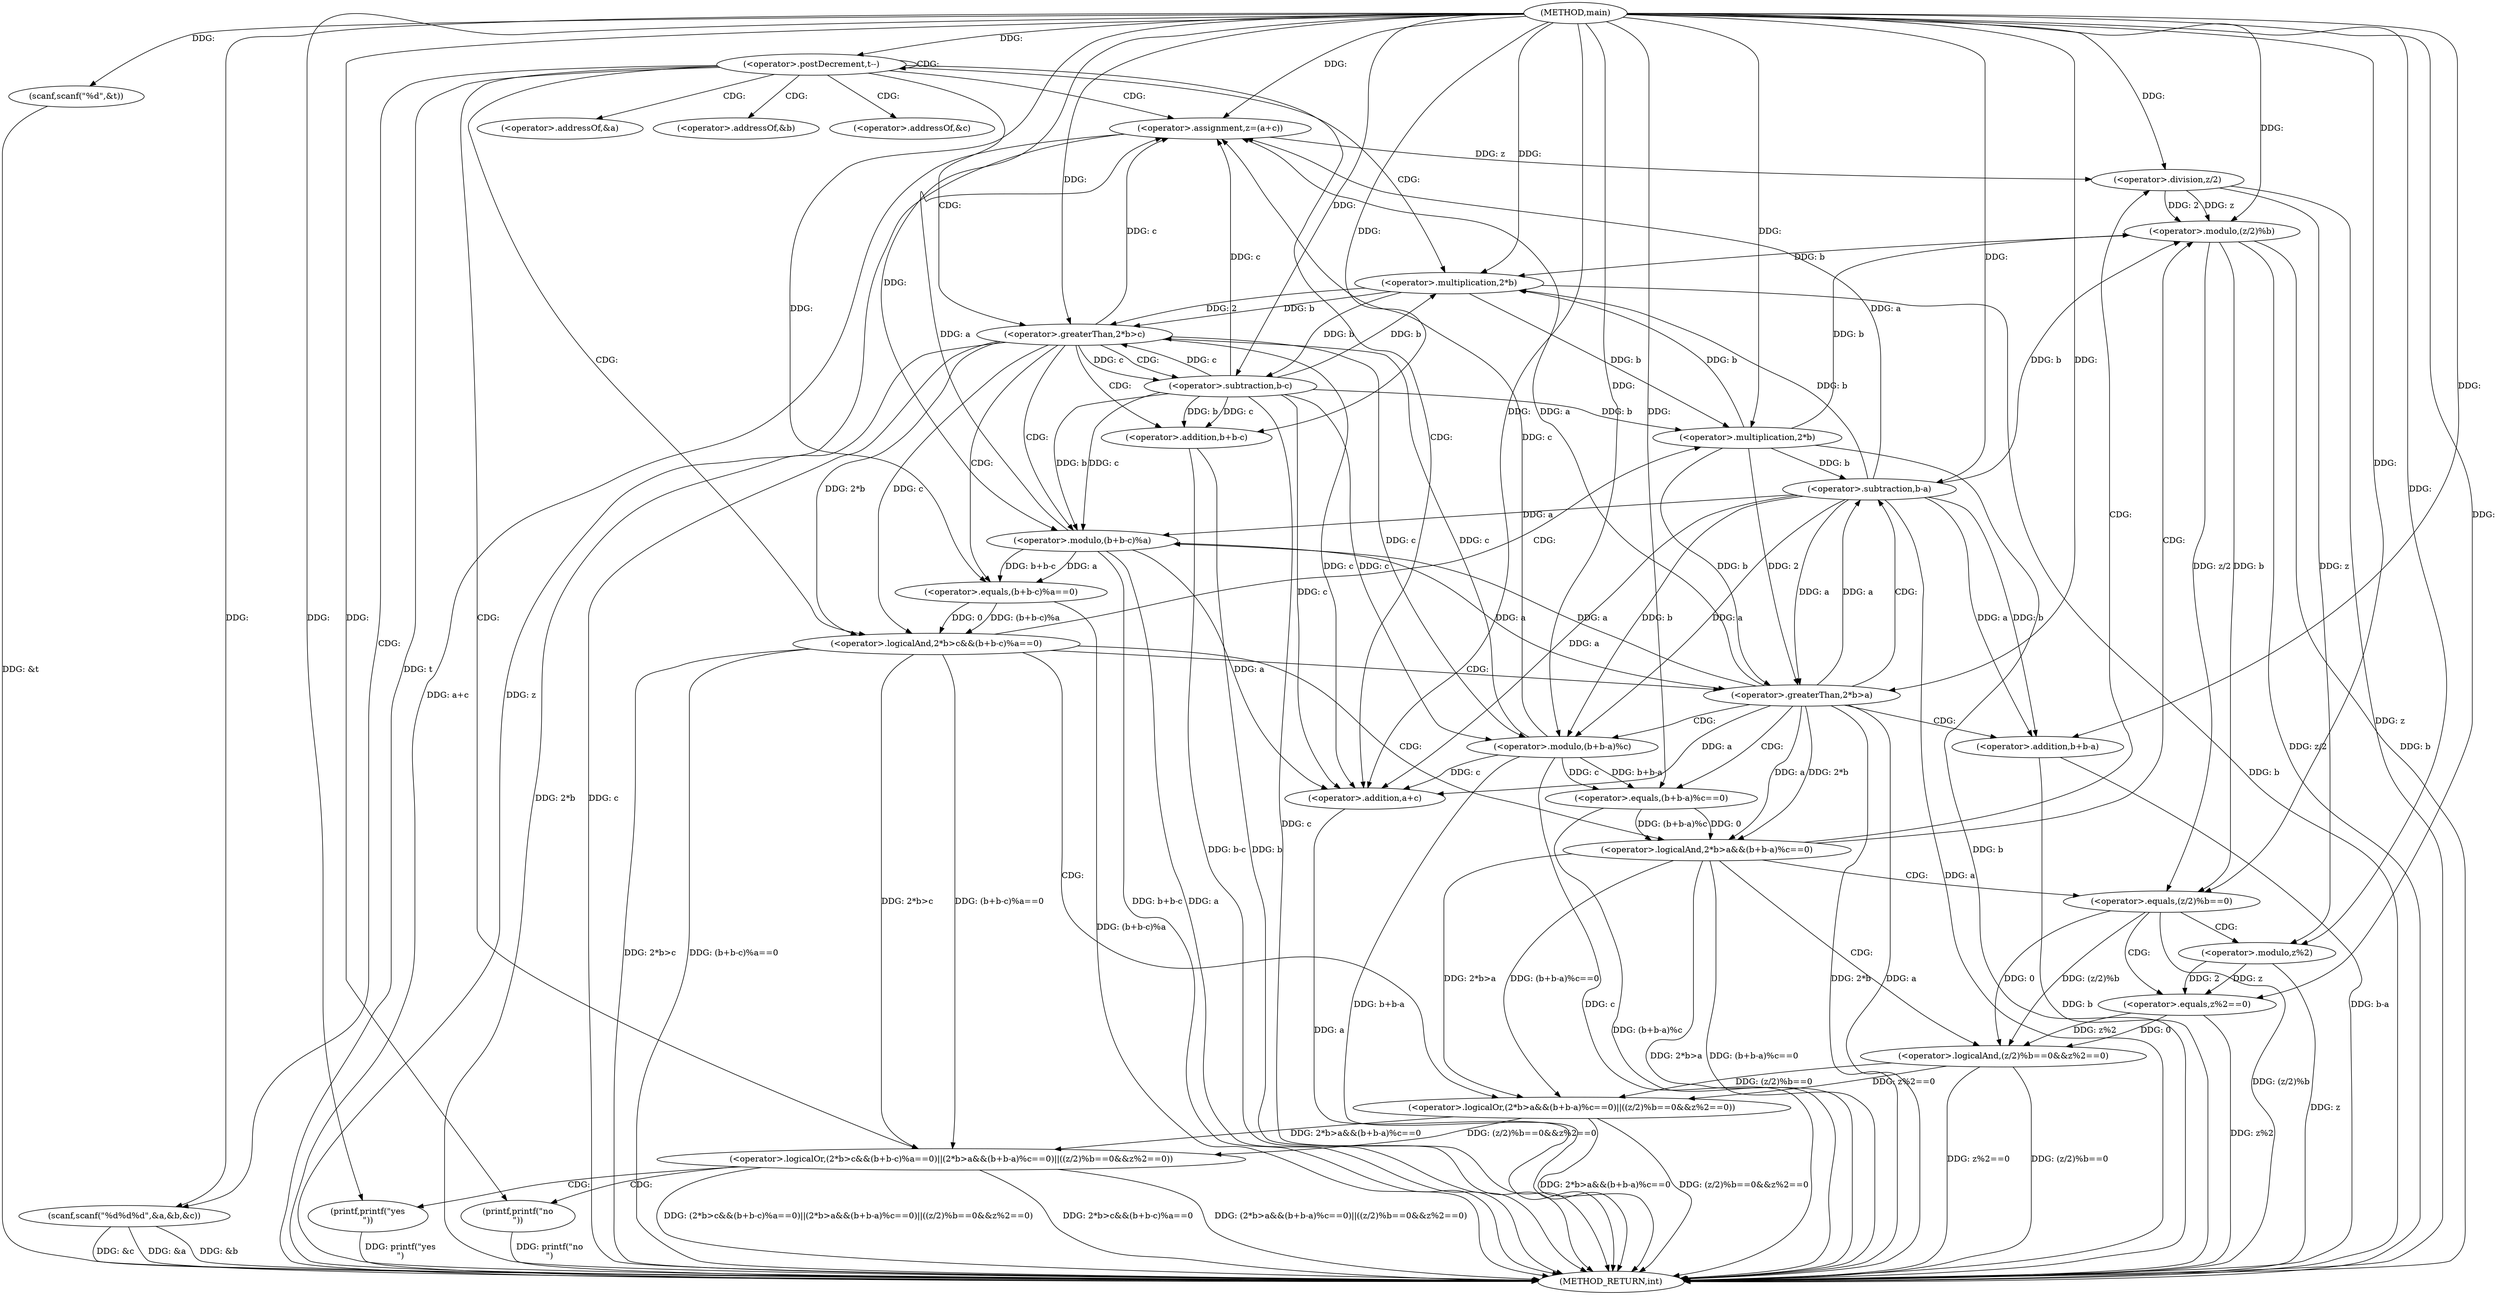digraph "main" {  
"1000101" [label = "(METHOD,main)" ]
"1000180" [label = "(METHOD_RETURN,int)" ]
"1000104" [label = "(scanf,scanf(\"%d\",&t))" ]
"1000109" [label = "(<operator>.postDecrement,t--)" ]
"1000115" [label = "(scanf,scanf(\"%d%d%d\",&a,&b,&c))" ]
"1000124" [label = "(<operator>.assignment,z=(a+c))" ]
"1000130" [label = "(<operator>.logicalOr,(2*b>c&&(b+b-c)%a==0)||(2*b>a&&(b+b-a)%c==0)||((z/2)%b==0&&z%2==0))" ]
"1000175" [label = "(printf,printf(\"yes\n\"))" ]
"1000126" [label = "(<operator>.addition,a+c)" ]
"1000178" [label = "(printf,printf(\"no\n\"))" ]
"1000131" [label = "(<operator>.logicalAnd,2*b>c&&(b+b-c)%a==0)" ]
"1000146" [label = "(<operator>.logicalOr,(2*b>a&&(b+b-a)%c==0)||((z/2)%b==0&&z%2==0))" ]
"1000132" [label = "(<operator>.greaterThan,2*b>c)" ]
"1000137" [label = "(<operator>.equals,(b+b-c)%a==0)" ]
"1000147" [label = "(<operator>.logicalAnd,2*b>a&&(b+b-a)%c==0)" ]
"1000162" [label = "(<operator>.logicalAnd,(z/2)%b==0&&z%2==0)" ]
"1000133" [label = "(<operator>.multiplication,2*b)" ]
"1000138" [label = "(<operator>.modulo,(b+b-c)%a)" ]
"1000148" [label = "(<operator>.greaterThan,2*b>a)" ]
"1000153" [label = "(<operator>.equals,(b+b-a)%c==0)" ]
"1000163" [label = "(<operator>.equals,(z/2)%b==0)" ]
"1000170" [label = "(<operator>.equals,z%2==0)" ]
"1000139" [label = "(<operator>.addition,b+b-c)" ]
"1000149" [label = "(<operator>.multiplication,2*b)" ]
"1000154" [label = "(<operator>.modulo,(b+b-a)%c)" ]
"1000164" [label = "(<operator>.modulo,(z/2)%b)" ]
"1000171" [label = "(<operator>.modulo,z%2)" ]
"1000141" [label = "(<operator>.subtraction,b-c)" ]
"1000155" [label = "(<operator>.addition,b+b-a)" ]
"1000165" [label = "(<operator>.division,z/2)" ]
"1000157" [label = "(<operator>.subtraction,b-a)" ]
"1000117" [label = "(<operator>.addressOf,&a)" ]
"1000119" [label = "(<operator>.addressOf,&b)" ]
"1000121" [label = "(<operator>.addressOf,&c)" ]
  "1000104" -> "1000180"  [ label = "DDG: &t"] 
  "1000109" -> "1000180"  [ label = "DDG: t"] 
  "1000115" -> "1000180"  [ label = "DDG: &a"] 
  "1000115" -> "1000180"  [ label = "DDG: &b"] 
  "1000115" -> "1000180"  [ label = "DDG: &c"] 
  "1000124" -> "1000180"  [ label = "DDG: z"] 
  "1000126" -> "1000180"  [ label = "DDG: a"] 
  "1000124" -> "1000180"  [ label = "DDG: a+c"] 
  "1000133" -> "1000180"  [ label = "DDG: b"] 
  "1000132" -> "1000180"  [ label = "DDG: 2*b"] 
  "1000132" -> "1000180"  [ label = "DDG: c"] 
  "1000131" -> "1000180"  [ label = "DDG: 2*b>c"] 
  "1000139" -> "1000180"  [ label = "DDG: b"] 
  "1000141" -> "1000180"  [ label = "DDG: c"] 
  "1000139" -> "1000180"  [ label = "DDG: b-c"] 
  "1000138" -> "1000180"  [ label = "DDG: b+b-c"] 
  "1000138" -> "1000180"  [ label = "DDG: a"] 
  "1000137" -> "1000180"  [ label = "DDG: (b+b-c)%a"] 
  "1000131" -> "1000180"  [ label = "DDG: (b+b-c)%a==0"] 
  "1000130" -> "1000180"  [ label = "DDG: 2*b>c&&(b+b-c)%a==0"] 
  "1000149" -> "1000180"  [ label = "DDG: b"] 
  "1000148" -> "1000180"  [ label = "DDG: 2*b"] 
  "1000148" -> "1000180"  [ label = "DDG: a"] 
  "1000147" -> "1000180"  [ label = "DDG: 2*b>a"] 
  "1000155" -> "1000180"  [ label = "DDG: b"] 
  "1000157" -> "1000180"  [ label = "DDG: a"] 
  "1000155" -> "1000180"  [ label = "DDG: b-a"] 
  "1000154" -> "1000180"  [ label = "DDG: b+b-a"] 
  "1000154" -> "1000180"  [ label = "DDG: c"] 
  "1000153" -> "1000180"  [ label = "DDG: (b+b-a)%c"] 
  "1000147" -> "1000180"  [ label = "DDG: (b+b-a)%c==0"] 
  "1000146" -> "1000180"  [ label = "DDG: 2*b>a&&(b+b-a)%c==0"] 
  "1000165" -> "1000180"  [ label = "DDG: z"] 
  "1000164" -> "1000180"  [ label = "DDG: z/2"] 
  "1000164" -> "1000180"  [ label = "DDG: b"] 
  "1000163" -> "1000180"  [ label = "DDG: (z/2)%b"] 
  "1000162" -> "1000180"  [ label = "DDG: (z/2)%b==0"] 
  "1000171" -> "1000180"  [ label = "DDG: z"] 
  "1000170" -> "1000180"  [ label = "DDG: z%2"] 
  "1000162" -> "1000180"  [ label = "DDG: z%2==0"] 
  "1000146" -> "1000180"  [ label = "DDG: (z/2)%b==0&&z%2==0"] 
  "1000130" -> "1000180"  [ label = "DDG: (2*b>a&&(b+b-a)%c==0)||((z/2)%b==0&&z%2==0)"] 
  "1000130" -> "1000180"  [ label = "DDG: (2*b>c&&(b+b-c)%a==0)||(2*b>a&&(b+b-a)%c==0)||((z/2)%b==0&&z%2==0)"] 
  "1000178" -> "1000180"  [ label = "DDG: printf(\"no\n\")"] 
  "1000175" -> "1000180"  [ label = "DDG: printf(\"yes\n\")"] 
  "1000101" -> "1000104"  [ label = "DDG: "] 
  "1000101" -> "1000109"  [ label = "DDG: "] 
  "1000101" -> "1000115"  [ label = "DDG: "] 
  "1000132" -> "1000124"  [ label = "DDG: c"] 
  "1000141" -> "1000124"  [ label = "DDG: c"] 
  "1000154" -> "1000124"  [ label = "DDG: c"] 
  "1000101" -> "1000124"  [ label = "DDG: "] 
  "1000138" -> "1000124"  [ label = "DDG: a"] 
  "1000148" -> "1000124"  [ label = "DDG: a"] 
  "1000157" -> "1000124"  [ label = "DDG: a"] 
  "1000138" -> "1000126"  [ label = "DDG: a"] 
  "1000148" -> "1000126"  [ label = "DDG: a"] 
  "1000157" -> "1000126"  [ label = "DDG: a"] 
  "1000101" -> "1000126"  [ label = "DDG: "] 
  "1000132" -> "1000126"  [ label = "DDG: c"] 
  "1000141" -> "1000126"  [ label = "DDG: c"] 
  "1000154" -> "1000126"  [ label = "DDG: c"] 
  "1000131" -> "1000130"  [ label = "DDG: 2*b>c"] 
  "1000131" -> "1000130"  [ label = "DDG: (b+b-c)%a==0"] 
  "1000146" -> "1000130"  [ label = "DDG: (z/2)%b==0&&z%2==0"] 
  "1000146" -> "1000130"  [ label = "DDG: 2*b>a&&(b+b-a)%c==0"] 
  "1000101" -> "1000175"  [ label = "DDG: "] 
  "1000132" -> "1000131"  [ label = "DDG: 2*b"] 
  "1000132" -> "1000131"  [ label = "DDG: c"] 
  "1000137" -> "1000131"  [ label = "DDG: 0"] 
  "1000137" -> "1000131"  [ label = "DDG: (b+b-c)%a"] 
  "1000147" -> "1000146"  [ label = "DDG: 2*b>a"] 
  "1000147" -> "1000146"  [ label = "DDG: (b+b-a)%c==0"] 
  "1000162" -> "1000146"  [ label = "DDG: (z/2)%b==0"] 
  "1000162" -> "1000146"  [ label = "DDG: z%2==0"] 
  "1000101" -> "1000178"  [ label = "DDG: "] 
  "1000133" -> "1000132"  [ label = "DDG: b"] 
  "1000133" -> "1000132"  [ label = "DDG: 2"] 
  "1000101" -> "1000132"  [ label = "DDG: "] 
  "1000141" -> "1000132"  [ label = "DDG: c"] 
  "1000154" -> "1000132"  [ label = "DDG: c"] 
  "1000138" -> "1000137"  [ label = "DDG: a"] 
  "1000138" -> "1000137"  [ label = "DDG: b+b-c"] 
  "1000101" -> "1000137"  [ label = "DDG: "] 
  "1000148" -> "1000147"  [ label = "DDG: a"] 
  "1000148" -> "1000147"  [ label = "DDG: 2*b"] 
  "1000153" -> "1000147"  [ label = "DDG: (b+b-a)%c"] 
  "1000153" -> "1000147"  [ label = "DDG: 0"] 
  "1000163" -> "1000162"  [ label = "DDG: (z/2)%b"] 
  "1000163" -> "1000162"  [ label = "DDG: 0"] 
  "1000170" -> "1000162"  [ label = "DDG: z%2"] 
  "1000170" -> "1000162"  [ label = "DDG: 0"] 
  "1000101" -> "1000133"  [ label = "DDG: "] 
  "1000149" -> "1000133"  [ label = "DDG: b"] 
  "1000164" -> "1000133"  [ label = "DDG: b"] 
  "1000141" -> "1000133"  [ label = "DDG: b"] 
  "1000157" -> "1000133"  [ label = "DDG: b"] 
  "1000141" -> "1000138"  [ label = "DDG: b"] 
  "1000141" -> "1000138"  [ label = "DDG: c"] 
  "1000101" -> "1000138"  [ label = "DDG: "] 
  "1000148" -> "1000138"  [ label = "DDG: a"] 
  "1000157" -> "1000138"  [ label = "DDG: a"] 
  "1000149" -> "1000148"  [ label = "DDG: b"] 
  "1000149" -> "1000148"  [ label = "DDG: 2"] 
  "1000138" -> "1000148"  [ label = "DDG: a"] 
  "1000101" -> "1000148"  [ label = "DDG: "] 
  "1000157" -> "1000148"  [ label = "DDG: a"] 
  "1000154" -> "1000153"  [ label = "DDG: b+b-a"] 
  "1000154" -> "1000153"  [ label = "DDG: c"] 
  "1000101" -> "1000153"  [ label = "DDG: "] 
  "1000164" -> "1000163"  [ label = "DDG: b"] 
  "1000164" -> "1000163"  [ label = "DDG: z/2"] 
  "1000101" -> "1000163"  [ label = "DDG: "] 
  "1000171" -> "1000170"  [ label = "DDG: z"] 
  "1000171" -> "1000170"  [ label = "DDG: 2"] 
  "1000101" -> "1000170"  [ label = "DDG: "] 
  "1000141" -> "1000139"  [ label = "DDG: b"] 
  "1000101" -> "1000139"  [ label = "DDG: "] 
  "1000141" -> "1000139"  [ label = "DDG: c"] 
  "1000101" -> "1000149"  [ label = "DDG: "] 
  "1000133" -> "1000149"  [ label = "DDG: b"] 
  "1000141" -> "1000149"  [ label = "DDG: b"] 
  "1000157" -> "1000154"  [ label = "DDG: b"] 
  "1000101" -> "1000154"  [ label = "DDG: "] 
  "1000157" -> "1000154"  [ label = "DDG: a"] 
  "1000132" -> "1000154"  [ label = "DDG: c"] 
  "1000141" -> "1000154"  [ label = "DDG: c"] 
  "1000165" -> "1000164"  [ label = "DDG: 2"] 
  "1000165" -> "1000164"  [ label = "DDG: z"] 
  "1000149" -> "1000164"  [ label = "DDG: b"] 
  "1000101" -> "1000164"  [ label = "DDG: "] 
  "1000157" -> "1000164"  [ label = "DDG: b"] 
  "1000165" -> "1000171"  [ label = "DDG: z"] 
  "1000101" -> "1000171"  [ label = "DDG: "] 
  "1000133" -> "1000141"  [ label = "DDG: b"] 
  "1000101" -> "1000141"  [ label = "DDG: "] 
  "1000132" -> "1000141"  [ label = "DDG: c"] 
  "1000157" -> "1000155"  [ label = "DDG: b"] 
  "1000101" -> "1000155"  [ label = "DDG: "] 
  "1000157" -> "1000155"  [ label = "DDG: a"] 
  "1000124" -> "1000165"  [ label = "DDG: z"] 
  "1000101" -> "1000165"  [ label = "DDG: "] 
  "1000149" -> "1000157"  [ label = "DDG: b"] 
  "1000101" -> "1000157"  [ label = "DDG: "] 
  "1000148" -> "1000157"  [ label = "DDG: a"] 
  "1000109" -> "1000117"  [ label = "CDG: "] 
  "1000109" -> "1000109"  [ label = "CDG: "] 
  "1000109" -> "1000119"  [ label = "CDG: "] 
  "1000109" -> "1000133"  [ label = "CDG: "] 
  "1000109" -> "1000121"  [ label = "CDG: "] 
  "1000109" -> "1000131"  [ label = "CDG: "] 
  "1000109" -> "1000126"  [ label = "CDG: "] 
  "1000109" -> "1000132"  [ label = "CDG: "] 
  "1000109" -> "1000124"  [ label = "CDG: "] 
  "1000109" -> "1000130"  [ label = "CDG: "] 
  "1000109" -> "1000115"  [ label = "CDG: "] 
  "1000130" -> "1000178"  [ label = "CDG: "] 
  "1000130" -> "1000175"  [ label = "CDG: "] 
  "1000131" -> "1000148"  [ label = "CDG: "] 
  "1000131" -> "1000149"  [ label = "CDG: "] 
  "1000131" -> "1000147"  [ label = "CDG: "] 
  "1000131" -> "1000146"  [ label = "CDG: "] 
  "1000132" -> "1000141"  [ label = "CDG: "] 
  "1000132" -> "1000139"  [ label = "CDG: "] 
  "1000132" -> "1000137"  [ label = "CDG: "] 
  "1000132" -> "1000138"  [ label = "CDG: "] 
  "1000147" -> "1000164"  [ label = "CDG: "] 
  "1000147" -> "1000165"  [ label = "CDG: "] 
  "1000147" -> "1000163"  [ label = "CDG: "] 
  "1000147" -> "1000162"  [ label = "CDG: "] 
  "1000148" -> "1000153"  [ label = "CDG: "] 
  "1000148" -> "1000157"  [ label = "CDG: "] 
  "1000148" -> "1000155"  [ label = "CDG: "] 
  "1000148" -> "1000154"  [ label = "CDG: "] 
  "1000163" -> "1000170"  [ label = "CDG: "] 
  "1000163" -> "1000171"  [ label = "CDG: "] 
}
